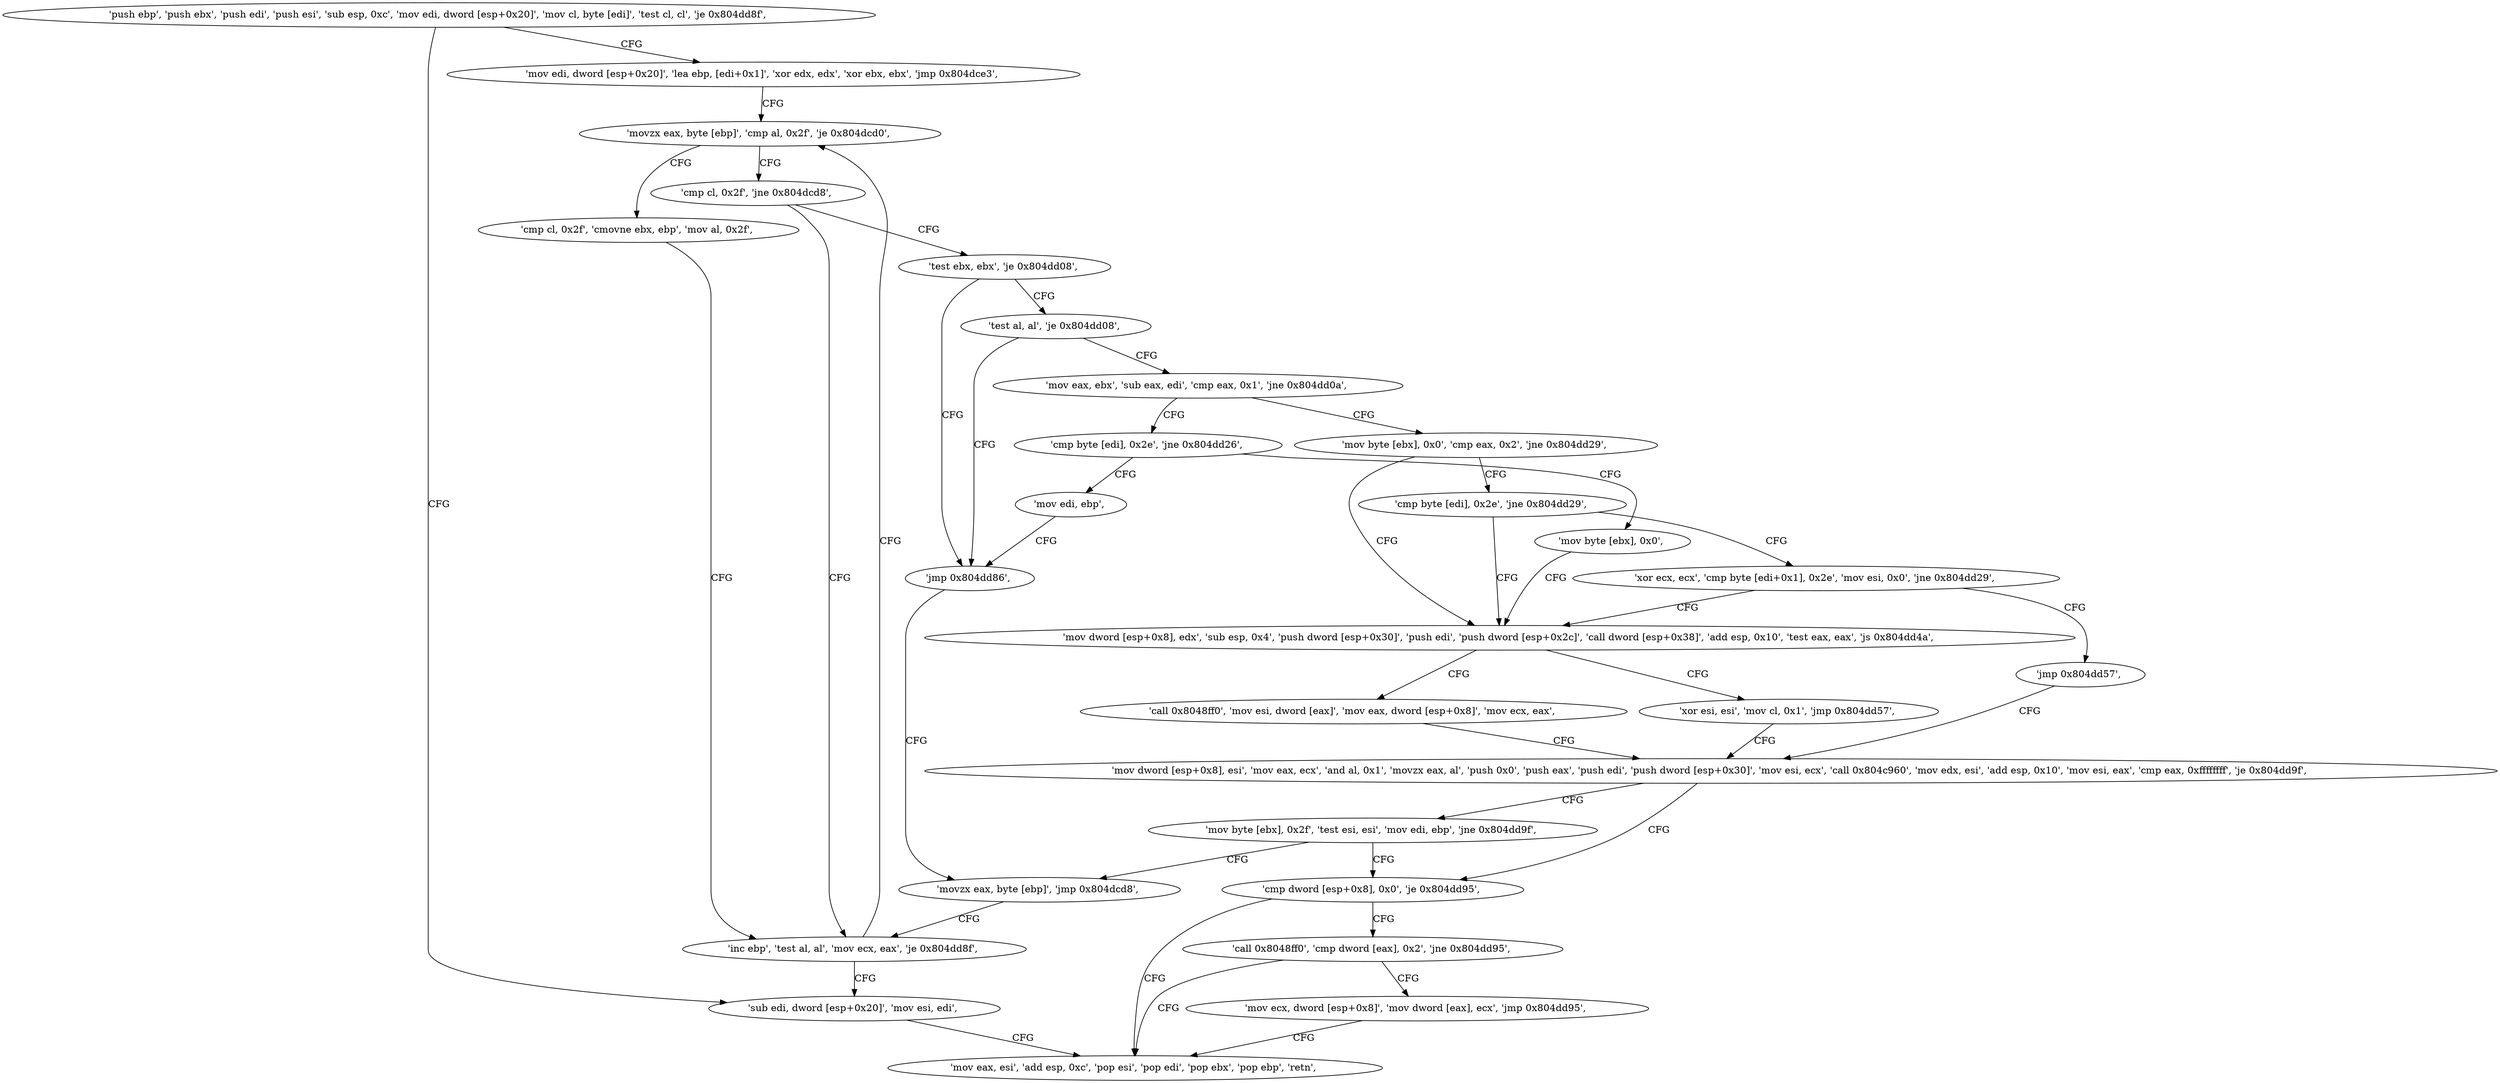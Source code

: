digraph "func" {
"134536352" [label = "'push ebp', 'push ebx', 'push edi', 'push esi', 'sub esp, 0xc', 'mov edi, dword [esp+0x20]', 'mov cl, byte [edi]', 'test cl, cl', 'je 0x804dd8f', " ]
"134536591" [label = "'sub edi, dword [esp+0x20]', 'mov esi, edi', " ]
"134536373" [label = "'mov edi, dword [esp+0x20]', 'lea ebp, [edi+0x1]', 'xor edx, edx', 'xor ebx, ebx', 'jmp 0x804dce3', " ]
"134536597" [label = "'mov eax, esi', 'add esp, 0xc', 'pop esi', 'pop edi', 'pop ebx', 'pop ebp', 'retn', " ]
"134536419" [label = "'movzx eax, byte [ebp]', 'cmp al, 0x2f', 'je 0x804dcd0', " ]
"134536400" [label = "'cmp cl, 0x2f', 'cmovne ebx, ebp', 'mov al, 0x2f', " ]
"134536427" [label = "'cmp cl, 0x2f', 'jne 0x804dcd8', " ]
"134536408" [label = "'inc ebp', 'test al, al', 'mov ecx, eax', 'je 0x804dd8f', " ]
"134536432" [label = "'test ebx, ebx', 'je 0x804dd08', " ]
"134536456" [label = "'jmp 0x804dd86', " ]
"134536436" [label = "'test al, al', 'je 0x804dd08', " ]
"134536582" [label = "'movzx eax, byte [ebp]', 'jmp 0x804dcd8', " ]
"134536440" [label = "'mov eax, ebx', 'sub eax, edi', 'cmp eax, 0x1', 'jne 0x804dd0a', " ]
"134536458" [label = "'mov byte [ebx], 0x0', 'cmp eax, 0x2', 'jne 0x804dd29', " ]
"134536449" [label = "'cmp byte [edi], 0x2e', 'jne 0x804dd26', " ]
"134536489" [label = "'mov dword [esp+0x8], edx', 'sub esp, 0x4', 'push dword [esp+0x30]', 'push edi', 'push dword [esp+0x2c]', 'call dword [esp+0x38]', 'add esp, 0x10', 'test eax, eax', 'js 0x804dd4a', " ]
"134536466" [label = "'cmp byte [edi], 0x2e', 'jne 0x804dd29', " ]
"134536486" [label = "'mov byte [ebx], 0x0', " ]
"134536454" [label = "'mov edi, ebp', " ]
"134536522" [label = "'call 0x8048ff0', 'mov esi, dword [eax]', 'mov eax, dword [esp+0x8]', 'mov ecx, eax', " ]
"134536516" [label = "'xor esi, esi', 'mov cl, 0x1', 'jmp 0x804dd57', " ]
"134536471" [label = "'xor ecx, ecx', 'cmp byte [edi+0x1], 0x2e', 'mov esi, 0x0', 'jne 0x804dd29', " ]
"134536535" [label = "'mov dword [esp+0x8], esi', 'mov eax, ecx', 'and al, 0x1', 'movzx eax, al', 'push 0x0', 'push eax', 'push edi', 'push dword [esp+0x30]', 'mov esi, ecx', 'call 0x804c960', 'mov edx, esi', 'add esp, 0x10', 'mov esi, eax', 'cmp eax, 0xffffffff', 'je 0x804dd9f', " ]
"134536484" [label = "'jmp 0x804dd57', " ]
"134536607" [label = "'cmp dword [esp+0x8], 0x0', 'je 0x804dd95', " ]
"134536614" [label = "'call 0x8048ff0', 'cmp dword [eax], 0x2', 'jne 0x804dd95', " ]
"134536573" [label = "'mov byte [ebx], 0x2f', 'test esi, esi', 'mov edi, ebp', 'jne 0x804dd9f', " ]
"134536624" [label = "'mov ecx, dword [esp+0x8]', 'mov dword [eax], ecx', 'jmp 0x804dd95', " ]
"134536352" -> "134536591" [ label = "CFG" ]
"134536352" -> "134536373" [ label = "CFG" ]
"134536591" -> "134536597" [ label = "CFG" ]
"134536373" -> "134536419" [ label = "CFG" ]
"134536419" -> "134536400" [ label = "CFG" ]
"134536419" -> "134536427" [ label = "CFG" ]
"134536400" -> "134536408" [ label = "CFG" ]
"134536427" -> "134536408" [ label = "CFG" ]
"134536427" -> "134536432" [ label = "CFG" ]
"134536408" -> "134536591" [ label = "CFG" ]
"134536408" -> "134536419" [ label = "CFG" ]
"134536432" -> "134536456" [ label = "CFG" ]
"134536432" -> "134536436" [ label = "CFG" ]
"134536456" -> "134536582" [ label = "CFG" ]
"134536436" -> "134536456" [ label = "CFG" ]
"134536436" -> "134536440" [ label = "CFG" ]
"134536582" -> "134536408" [ label = "CFG" ]
"134536440" -> "134536458" [ label = "CFG" ]
"134536440" -> "134536449" [ label = "CFG" ]
"134536458" -> "134536489" [ label = "CFG" ]
"134536458" -> "134536466" [ label = "CFG" ]
"134536449" -> "134536486" [ label = "CFG" ]
"134536449" -> "134536454" [ label = "CFG" ]
"134536489" -> "134536522" [ label = "CFG" ]
"134536489" -> "134536516" [ label = "CFG" ]
"134536466" -> "134536489" [ label = "CFG" ]
"134536466" -> "134536471" [ label = "CFG" ]
"134536486" -> "134536489" [ label = "CFG" ]
"134536454" -> "134536456" [ label = "CFG" ]
"134536522" -> "134536535" [ label = "CFG" ]
"134536516" -> "134536535" [ label = "CFG" ]
"134536471" -> "134536489" [ label = "CFG" ]
"134536471" -> "134536484" [ label = "CFG" ]
"134536535" -> "134536607" [ label = "CFG" ]
"134536535" -> "134536573" [ label = "CFG" ]
"134536484" -> "134536535" [ label = "CFG" ]
"134536607" -> "134536597" [ label = "CFG" ]
"134536607" -> "134536614" [ label = "CFG" ]
"134536614" -> "134536597" [ label = "CFG" ]
"134536614" -> "134536624" [ label = "CFG" ]
"134536573" -> "134536607" [ label = "CFG" ]
"134536573" -> "134536582" [ label = "CFG" ]
"134536624" -> "134536597" [ label = "CFG" ]
}
